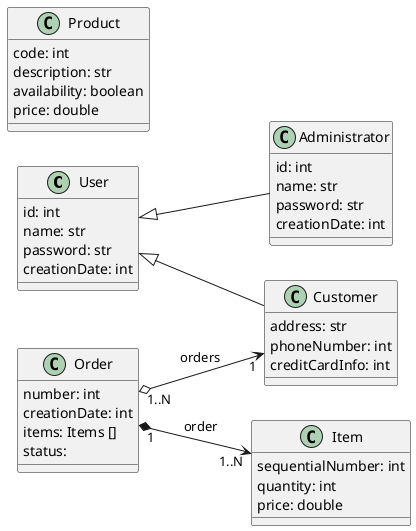 @startuml design
left to right direction

class User {
    id: int
    name: str
    password: str
    creationDate: int
}

class Customer {
    address: str
    phoneNumber: int
    creditCardInfo: int
}

class Administrator {
    id: int
    name: str
    password: str
    creationDate: int
}

class Product {
    code: int
    description: str
    availability: boolean
    price: double
}

class Order {
    number: int
    creationDate: int
    items: Items []
    status:
}

class Item {
    sequentialNumber: int
    quantity: int
    price: double
}

User <|-- Customer
User <|-- Administrator

Order "1" *--> "1..N" Item: order

Order "1..N" o--> "1" Customer: orders

@enduml